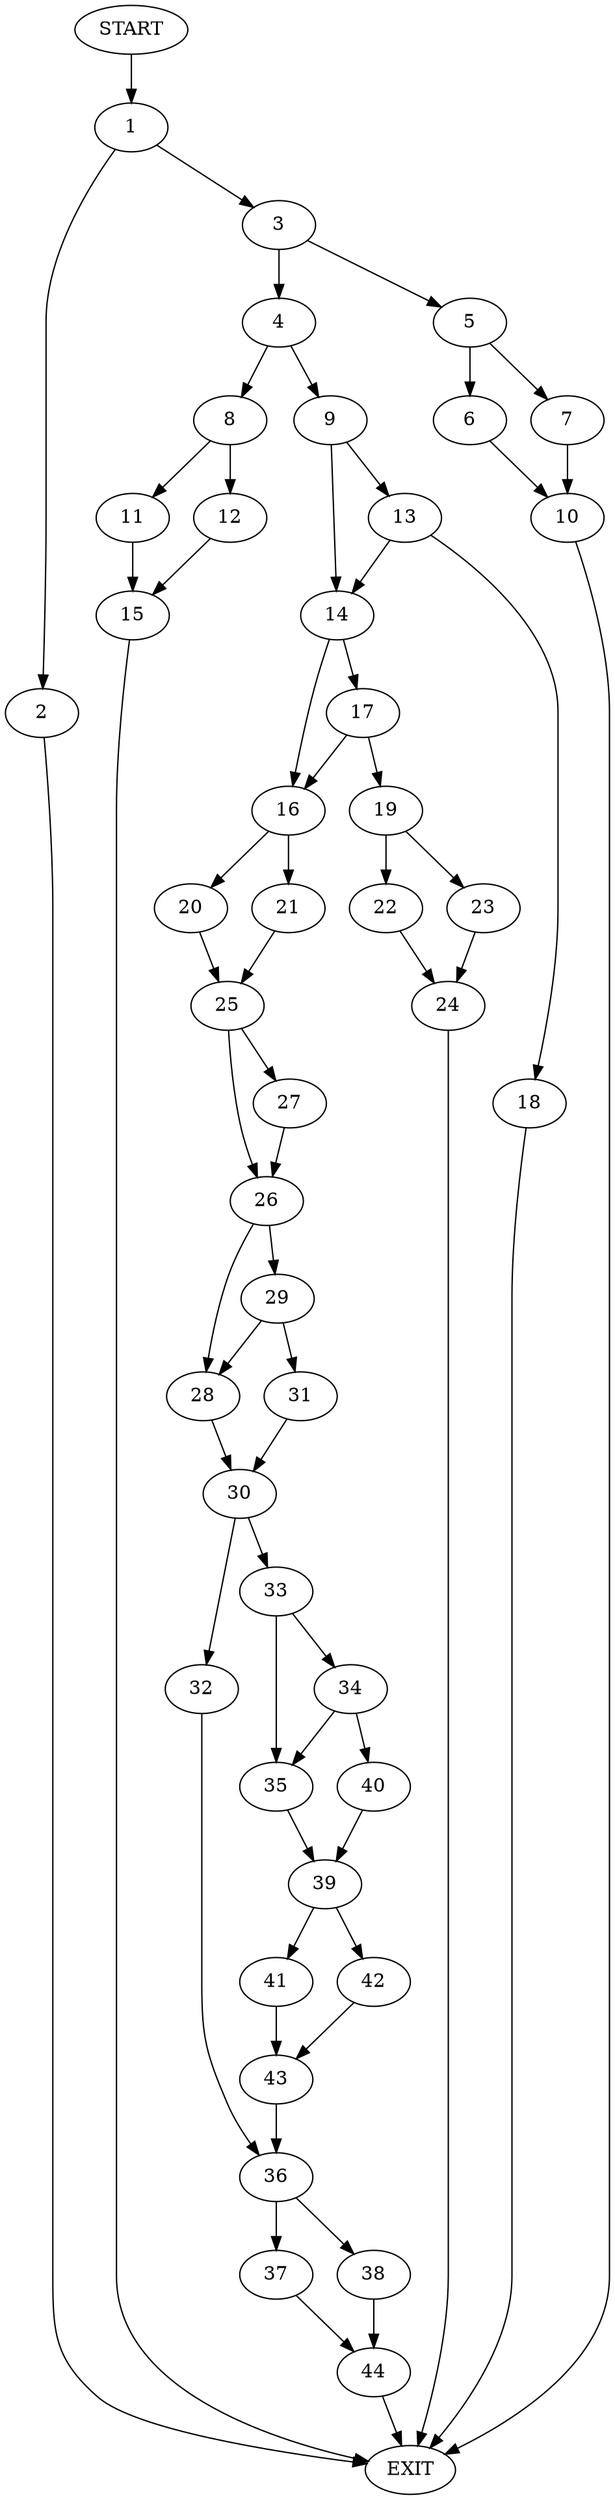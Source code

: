 digraph {
0 [label="START"]
45 [label="EXIT"]
0 -> 1
1 -> 2
1 -> 3
2 -> 45
3 -> 4
3 -> 5
5 -> 6
5 -> 7
4 -> 8
4 -> 9
7 -> 10
6 -> 10
10 -> 45
8 -> 11
8 -> 12
9 -> 13
9 -> 14
11 -> 15
12 -> 15
15 -> 45
14 -> 16
14 -> 17
13 -> 14
13 -> 18
18 -> 45
17 -> 16
17 -> 19
16 -> 20
16 -> 21
19 -> 22
19 -> 23
22 -> 24
23 -> 24
24 -> 45
21 -> 25
20 -> 25
25 -> 26
25 -> 27
27 -> 26
26 -> 28
26 -> 29
28 -> 30
29 -> 31
29 -> 28
31 -> 30
30 -> 32
30 -> 33
33 -> 34
33 -> 35
32 -> 36
36 -> 37
36 -> 38
35 -> 39
34 -> 40
34 -> 35
40 -> 39
39 -> 41
39 -> 42
41 -> 43
42 -> 43
43 -> 36
37 -> 44
38 -> 44
44 -> 45
}

